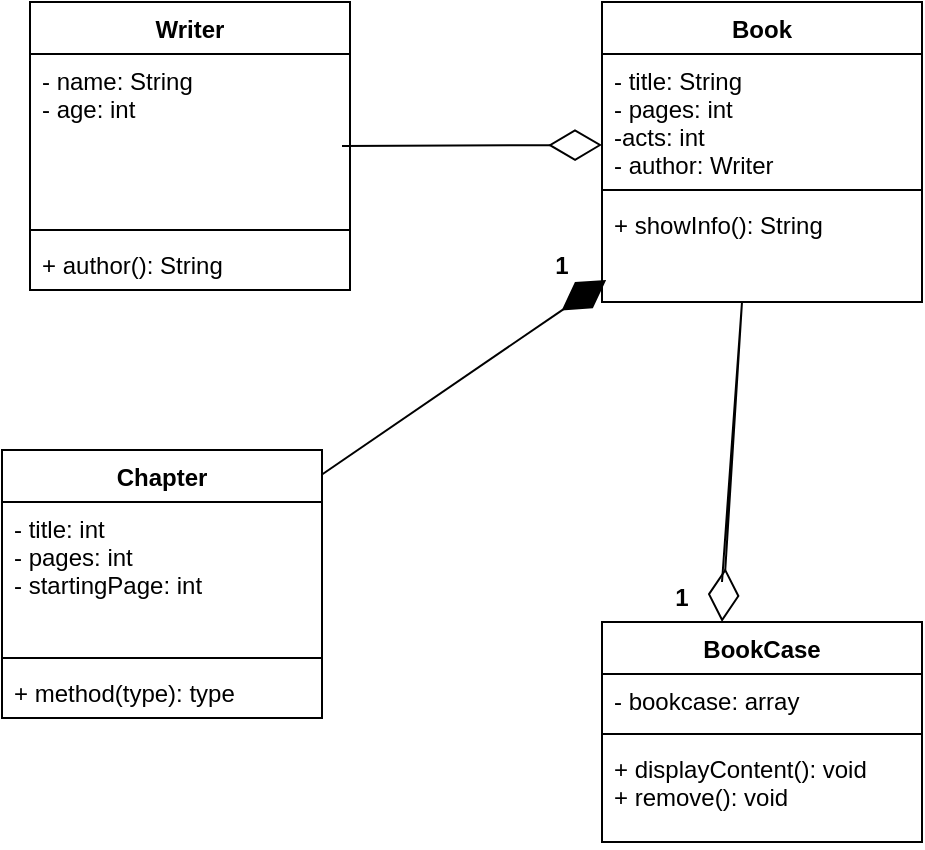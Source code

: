 <mxfile version="15.8.6" type="github">
  <diagram id="HGrj7MA19J8nOd9qs_zO" name="Page-1">
    <mxGraphModel dx="1038" dy="547" grid="1" gridSize="10" guides="1" tooltips="1" connect="1" arrows="1" fold="1" page="1" pageScale="1" pageWidth="827" pageHeight="1169" math="0" shadow="0">
      <root>
        <mxCell id="0" />
        <mxCell id="1" parent="0" />
        <mxCell id="tSZ9e7oq33AQVrN2Z5Zv-1" value="Book" style="swimlane;fontStyle=1;align=center;verticalAlign=top;childLayout=stackLayout;horizontal=1;startSize=26;horizontalStack=0;resizeParent=1;resizeParentMax=0;resizeLast=0;collapsible=1;marginBottom=0;" parent="1" vertex="1">
          <mxGeometry x="620" y="80" width="160" height="150" as="geometry" />
        </mxCell>
        <mxCell id="tSZ9e7oq33AQVrN2Z5Zv-2" value="- title: String&#xa;- pages: int&#xa;-acts: int&#xa;- author: Writer" style="text;strokeColor=none;fillColor=none;align=left;verticalAlign=top;spacingLeft=4;spacingRight=4;overflow=hidden;rotatable=0;points=[[0,0.5],[1,0.5]];portConstraint=eastwest;" parent="tSZ9e7oq33AQVrN2Z5Zv-1" vertex="1">
          <mxGeometry y="26" width="160" height="64" as="geometry" />
        </mxCell>
        <mxCell id="tSZ9e7oq33AQVrN2Z5Zv-3" value="" style="line;strokeWidth=1;fillColor=none;align=left;verticalAlign=middle;spacingTop=-1;spacingLeft=3;spacingRight=3;rotatable=0;labelPosition=right;points=[];portConstraint=eastwest;" parent="tSZ9e7oq33AQVrN2Z5Zv-1" vertex="1">
          <mxGeometry y="90" width="160" height="8" as="geometry" />
        </mxCell>
        <mxCell id="tSZ9e7oq33AQVrN2Z5Zv-4" value="+ showInfo(): String" style="text;strokeColor=none;fillColor=none;align=left;verticalAlign=top;spacingLeft=4;spacingRight=4;overflow=hidden;rotatable=0;points=[[0,0.5],[1,0.5]];portConstraint=eastwest;" parent="tSZ9e7oq33AQVrN2Z5Zv-1" vertex="1">
          <mxGeometry y="98" width="160" height="52" as="geometry" />
        </mxCell>
        <mxCell id="tSZ9e7oq33AQVrN2Z5Zv-5" value="Writer" style="swimlane;fontStyle=1;align=center;verticalAlign=top;childLayout=stackLayout;horizontal=1;startSize=26;horizontalStack=0;resizeParent=1;resizeParentMax=0;resizeLast=0;collapsible=1;marginBottom=0;" parent="1" vertex="1">
          <mxGeometry x="334" y="80" width="160" height="144" as="geometry" />
        </mxCell>
        <mxCell id="tSZ9e7oq33AQVrN2Z5Zv-6" value="- name: String&#xa;- age: int" style="text;strokeColor=none;fillColor=none;align=left;verticalAlign=top;spacingLeft=4;spacingRight=4;overflow=hidden;rotatable=0;points=[[0,0.5],[1,0.5]];portConstraint=eastwest;" parent="tSZ9e7oq33AQVrN2Z5Zv-5" vertex="1">
          <mxGeometry y="26" width="160" height="84" as="geometry" />
        </mxCell>
        <mxCell id="tSZ9e7oq33AQVrN2Z5Zv-7" value="" style="line;strokeWidth=1;fillColor=none;align=left;verticalAlign=middle;spacingTop=-1;spacingLeft=3;spacingRight=3;rotatable=0;labelPosition=right;points=[];portConstraint=eastwest;" parent="tSZ9e7oq33AQVrN2Z5Zv-5" vertex="1">
          <mxGeometry y="110" width="160" height="8" as="geometry" />
        </mxCell>
        <mxCell id="tSZ9e7oq33AQVrN2Z5Zv-8" value="+ author(): String" style="text;strokeColor=none;fillColor=none;align=left;verticalAlign=top;spacingLeft=4;spacingRight=4;overflow=hidden;rotatable=0;points=[[0,0.5],[1,0.5]];portConstraint=eastwest;" parent="tSZ9e7oq33AQVrN2Z5Zv-5" vertex="1">
          <mxGeometry y="118" width="160" height="26" as="geometry" />
        </mxCell>
        <mxCell id="tSZ9e7oq33AQVrN2Z5Zv-11" value="" style="endArrow=diamondThin;endFill=0;endSize=24;html=1;rounded=0;" parent="1" edge="1">
          <mxGeometry width="160" relative="1" as="geometry">
            <mxPoint x="490" y="152" as="sourcePoint" />
            <mxPoint x="620" y="151.5" as="targetPoint" />
          </mxGeometry>
        </mxCell>
        <mxCell id="vUM5T3Eiaoy9T2jRfueQ-1" value="BookCase" style="swimlane;fontStyle=1;align=center;verticalAlign=top;childLayout=stackLayout;horizontal=1;startSize=26;horizontalStack=0;resizeParent=1;resizeParentMax=0;resizeLast=0;collapsible=1;marginBottom=0;" vertex="1" parent="1">
          <mxGeometry x="620" y="390" width="160" height="110" as="geometry" />
        </mxCell>
        <mxCell id="vUM5T3Eiaoy9T2jRfueQ-2" value="- bookcase: array" style="text;strokeColor=none;fillColor=none;align=left;verticalAlign=top;spacingLeft=4;spacingRight=4;overflow=hidden;rotatable=0;points=[[0,0.5],[1,0.5]];portConstraint=eastwest;" vertex="1" parent="vUM5T3Eiaoy9T2jRfueQ-1">
          <mxGeometry y="26" width="160" height="26" as="geometry" />
        </mxCell>
        <mxCell id="vUM5T3Eiaoy9T2jRfueQ-3" value="" style="line;strokeWidth=1;fillColor=none;align=left;verticalAlign=middle;spacingTop=-1;spacingLeft=3;spacingRight=3;rotatable=0;labelPosition=right;points=[];portConstraint=eastwest;" vertex="1" parent="vUM5T3Eiaoy9T2jRfueQ-1">
          <mxGeometry y="52" width="160" height="8" as="geometry" />
        </mxCell>
        <mxCell id="vUM5T3Eiaoy9T2jRfueQ-4" value="+ displayContent(): void&#xa;+ remove(): void" style="text;strokeColor=none;fillColor=none;align=left;verticalAlign=top;spacingLeft=4;spacingRight=4;overflow=hidden;rotatable=0;points=[[0,0.5],[1,0.5]];portConstraint=eastwest;" vertex="1" parent="vUM5T3Eiaoy9T2jRfueQ-1">
          <mxGeometry y="60" width="160" height="50" as="geometry" />
        </mxCell>
        <mxCell id="vUM5T3Eiaoy9T2jRfueQ-5" value="" style="endArrow=diamondThin;endFill=0;endSize=24;html=1;rounded=0;startArrow=none;" edge="1" parent="1">
          <mxGeometry width="160" relative="1" as="geometry">
            <mxPoint x="680" y="370" as="sourcePoint" />
            <mxPoint x="680" y="390" as="targetPoint" />
            <Array as="points">
              <mxPoint x="690" y="230" />
            </Array>
          </mxGeometry>
        </mxCell>
        <mxCell id="vUM5T3Eiaoy9T2jRfueQ-6" value="1" style="text;align=center;fontStyle=1;verticalAlign=middle;spacingLeft=3;spacingRight=3;strokeColor=none;rotatable=0;points=[[0,0.5],[1,0.5]];portConstraint=eastwest;" vertex="1" parent="1">
          <mxGeometry x="620" y="364" width="80" height="26" as="geometry" />
        </mxCell>
        <mxCell id="vUM5T3Eiaoy9T2jRfueQ-8" value="Chapter" style="swimlane;fontStyle=1;align=center;verticalAlign=top;childLayout=stackLayout;horizontal=1;startSize=26;horizontalStack=0;resizeParent=1;resizeParentMax=0;resizeLast=0;collapsible=1;marginBottom=0;" vertex="1" parent="1">
          <mxGeometry x="320" y="304" width="160" height="134" as="geometry" />
        </mxCell>
        <mxCell id="vUM5T3Eiaoy9T2jRfueQ-9" value="- title: int&#xa;- pages: int&#xa;- startingPage: int" style="text;strokeColor=none;fillColor=none;align=left;verticalAlign=top;spacingLeft=4;spacingRight=4;overflow=hidden;rotatable=0;points=[[0,0.5],[1,0.5]];portConstraint=eastwest;" vertex="1" parent="vUM5T3Eiaoy9T2jRfueQ-8">
          <mxGeometry y="26" width="160" height="74" as="geometry" />
        </mxCell>
        <mxCell id="vUM5T3Eiaoy9T2jRfueQ-10" value="" style="line;strokeWidth=1;fillColor=none;align=left;verticalAlign=middle;spacingTop=-1;spacingLeft=3;spacingRight=3;rotatable=0;labelPosition=right;points=[];portConstraint=eastwest;" vertex="1" parent="vUM5T3Eiaoy9T2jRfueQ-8">
          <mxGeometry y="100" width="160" height="8" as="geometry" />
        </mxCell>
        <mxCell id="vUM5T3Eiaoy9T2jRfueQ-11" value="+ method(type): type" style="text;strokeColor=none;fillColor=none;align=left;verticalAlign=top;spacingLeft=4;spacingRight=4;overflow=hidden;rotatable=0;points=[[0,0.5],[1,0.5]];portConstraint=eastwest;" vertex="1" parent="vUM5T3Eiaoy9T2jRfueQ-8">
          <mxGeometry y="108" width="160" height="26" as="geometry" />
        </mxCell>
        <mxCell id="vUM5T3Eiaoy9T2jRfueQ-13" value="" style="endArrow=diamondThin;endFill=1;endSize=24;html=1;rounded=0;entryX=0.013;entryY=0.788;entryDx=0;entryDy=0;entryPerimeter=0;" edge="1" parent="1" source="vUM5T3Eiaoy9T2jRfueQ-8" target="tSZ9e7oq33AQVrN2Z5Zv-4">
          <mxGeometry width="160" relative="1" as="geometry">
            <mxPoint x="420" y="290" as="sourcePoint" />
            <mxPoint x="580" y="290" as="targetPoint" />
          </mxGeometry>
        </mxCell>
        <mxCell id="vUM5T3Eiaoy9T2jRfueQ-14" value="1" style="text;align=center;fontStyle=1;verticalAlign=middle;spacingLeft=3;spacingRight=3;strokeColor=none;rotatable=0;points=[[0,0.5],[1,0.5]];portConstraint=eastwest;" vertex="1" parent="1">
          <mxGeometry x="560" y="198" width="80" height="26" as="geometry" />
        </mxCell>
      </root>
    </mxGraphModel>
  </diagram>
</mxfile>
